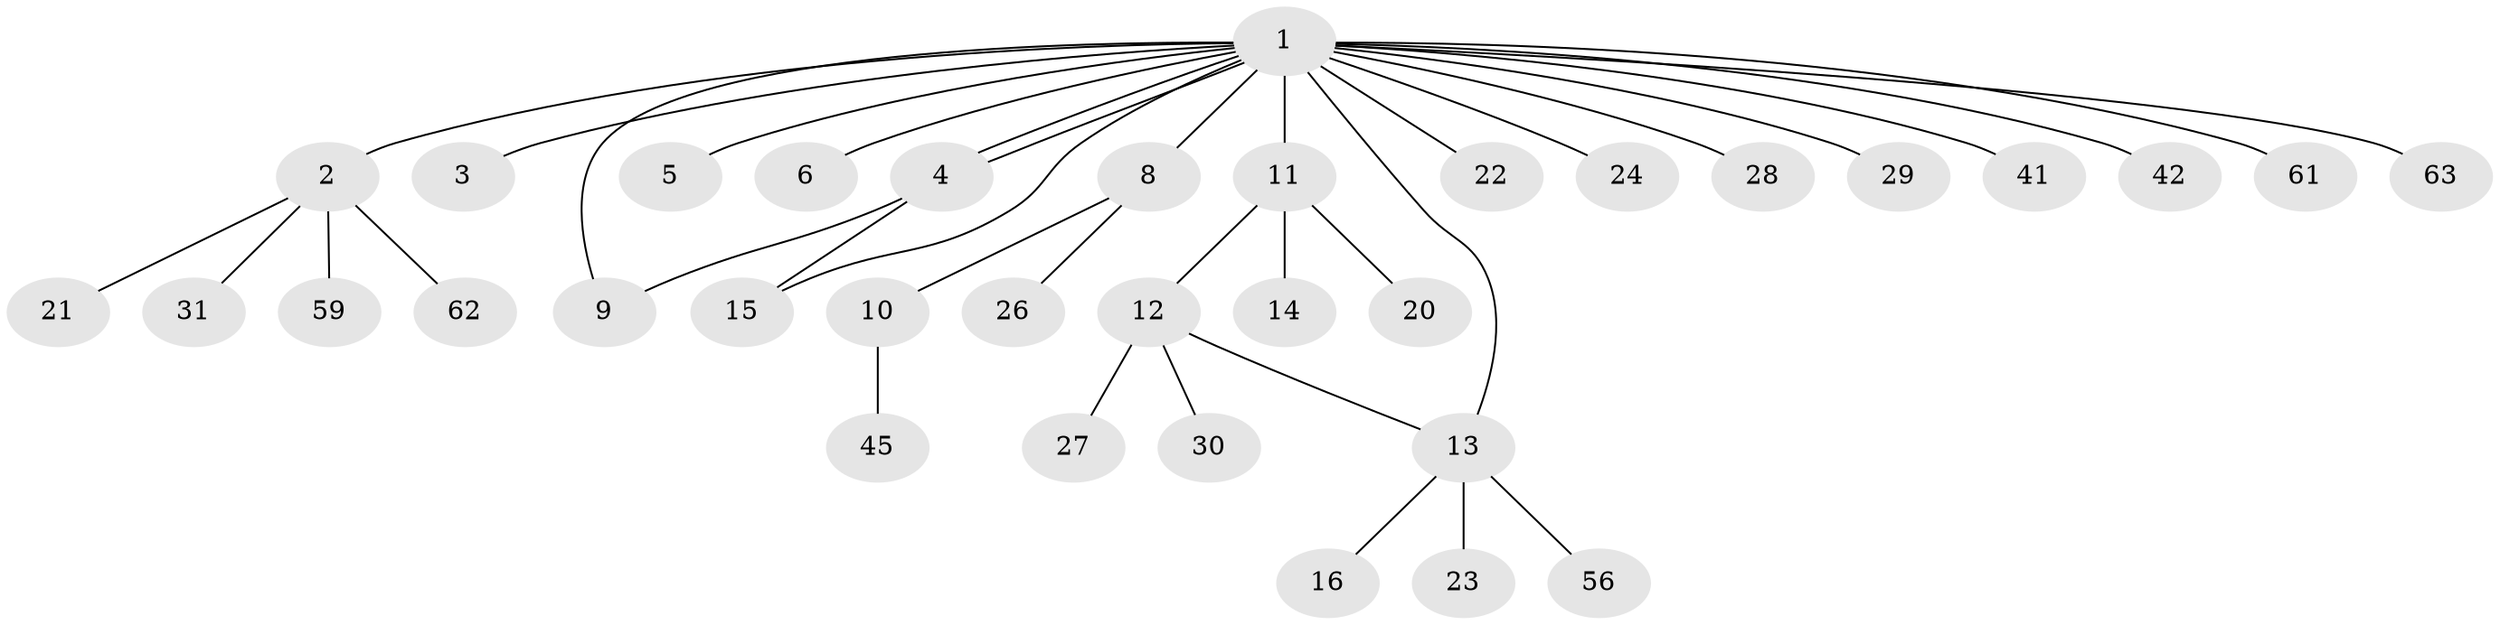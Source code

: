 // original degree distribution, {19: 0.014492753623188406, 5: 0.014492753623188406, 1: 0.6521739130434783, 6: 0.028985507246376812, 2: 0.17391304347826086, 3: 0.057971014492753624, 4: 0.014492753623188406, 8: 0.028985507246376812, 7: 0.014492753623188406}
// Generated by graph-tools (version 1.1) at 2025/14/03/09/25 04:14:29]
// undirected, 34 vertices, 37 edges
graph export_dot {
graph [start="1"]
  node [color=gray90,style=filled];
  1;
  2;
  3;
  4 [super="+39+51+50+7"];
  5;
  6 [super="+64"];
  8 [super="+53+67+68"];
  9 [super="+18+46+38"];
  10;
  11 [super="+49+52+69+34"];
  12 [super="+17"];
  13 [super="+36+33+19"];
  14;
  15 [super="+25"];
  16;
  20;
  21 [super="+47+43"];
  22;
  23;
  24 [super="+35"];
  26 [super="+37"];
  27;
  28;
  29;
  30;
  31;
  41;
  42;
  45;
  56;
  59;
  61;
  62;
  63;
  1 -- 2;
  1 -- 3;
  1 -- 4;
  1 -- 4;
  1 -- 5;
  1 -- 6;
  1 -- 8;
  1 -- 11;
  1 -- 13;
  1 -- 15;
  1 -- 22;
  1 -- 24;
  1 -- 28;
  1 -- 29;
  1 -- 41;
  1 -- 42;
  1 -- 61;
  1 -- 63;
  1 -- 9;
  2 -- 21;
  2 -- 31;
  2 -- 59;
  2 -- 62;
  4 -- 9;
  4 -- 15;
  8 -- 10;
  8 -- 26;
  10 -- 45;
  11 -- 12;
  11 -- 14;
  11 -- 20;
  12 -- 27;
  12 -- 13;
  12 -- 30;
  13 -- 16;
  13 -- 23;
  13 -- 56;
}

